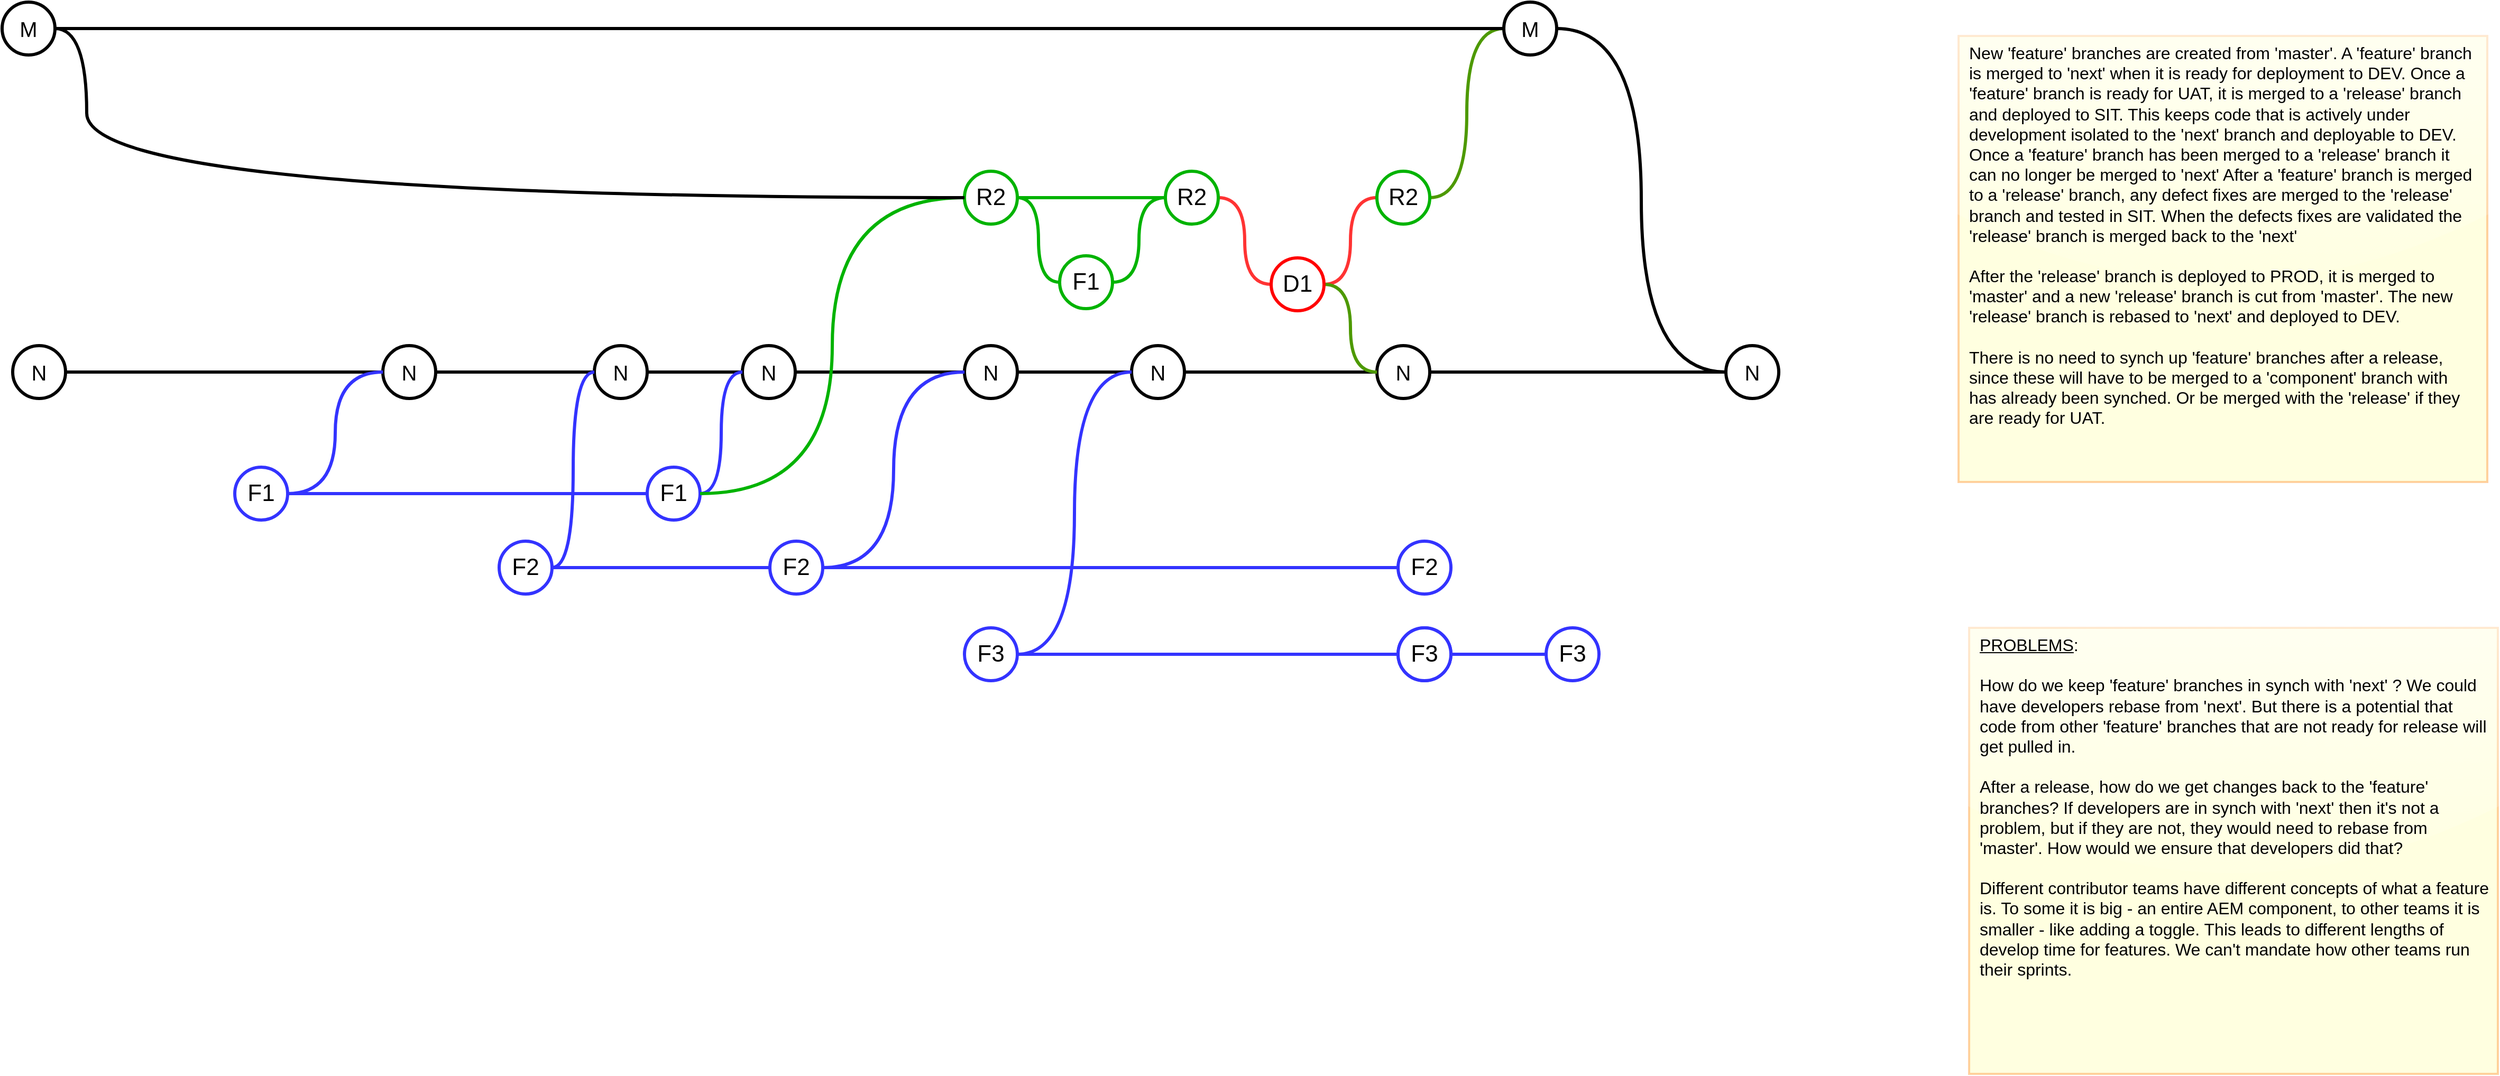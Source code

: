 <mxfile version="16.4.3" type="github">
  <diagram name="release" id="SDYwkOnSaY7hF5fSzO1D">
    <mxGraphModel dx="2495" dy="1125" grid="1" gridSize="10" guides="1" tooltips="1" connect="1" arrows="1" fold="1" page="1" pageScale="1" pageWidth="413" pageHeight="291" math="0" shadow="0">
      <root>
        <mxCell id="_iJ6i44_C3ucZC2toOJO-0" />
        <mxCell id="_iJ6i44_C3ucZC2toOJO-1" parent="_iJ6i44_C3ucZC2toOJO-0" />
        <mxCell id="_iJ6i44_C3ucZC2toOJO-3" value="N" style="ellipse;whiteSpace=wrap;html=1;aspect=fixed;fontSize=20;strokeWidth=3;" parent="_iJ6i44_C3ucZC2toOJO-1" vertex="1">
          <mxGeometry x="60" y="843" width="50" height="50" as="geometry" />
        </mxCell>
        <mxCell id="_iJ6i44_C3ucZC2toOJO-5" style="edgeStyle=orthogonalEdgeStyle;curved=1;rounded=0;orthogonalLoop=1;jettySize=auto;html=1;entryX=0;entryY=0.5;entryDx=0;entryDy=0;fontSize=20;endArrow=none;endFill=0;strokeColor=#000000;strokeWidth=3;" parent="_iJ6i44_C3ucZC2toOJO-1" source="_iJ6i44_C3ucZC2toOJO-6" target="_iJ6i44_C3ucZC2toOJO-17" edge="1">
          <mxGeometry relative="1" as="geometry" />
        </mxCell>
        <mxCell id="_iJ6i44_C3ucZC2toOJO-6" value="N" style="ellipse;whiteSpace=wrap;html=1;aspect=fixed;fontSize=20;strokeWidth=3;" parent="_iJ6i44_C3ucZC2toOJO-1" vertex="1">
          <mxGeometry x="410" y="843" width="50" height="50" as="geometry" />
        </mxCell>
        <mxCell id="_iJ6i44_C3ucZC2toOJO-7" style="edgeStyle=orthogonalEdgeStyle;curved=1;rounded=0;orthogonalLoop=1;jettySize=auto;html=1;exitX=1;exitY=0.5;exitDx=0;exitDy=0;entryX=0;entryY=0.5;entryDx=0;entryDy=0;fontSize=38;endArrow=none;endFill=0;strokeWidth=3;" parent="_iJ6i44_C3ucZC2toOJO-1" source="_iJ6i44_C3ucZC2toOJO-3" target="_iJ6i44_C3ucZC2toOJO-6" edge="1">
          <mxGeometry x="140" y="518" as="geometry" />
        </mxCell>
        <mxCell id="_iJ6i44_C3ucZC2toOJO-8" style="edgeStyle=orthogonalEdgeStyle;curved=1;rounded=0;orthogonalLoop=1;jettySize=auto;html=1;entryX=0;entryY=0.5;entryDx=0;entryDy=0;fontSize=24;endArrow=none;endFill=0;strokeWidth=3;strokeColor=#3333FF;" parent="_iJ6i44_C3ucZC2toOJO-1" source="_iJ6i44_C3ucZC2toOJO-12" target="_iJ6i44_C3ucZC2toOJO-6" edge="1">
          <mxGeometry x="140" y="518" as="geometry" />
        </mxCell>
        <mxCell id="_iJ6i44_C3ucZC2toOJO-9" style="edgeStyle=orthogonalEdgeStyle;curved=1;rounded=0;orthogonalLoop=1;jettySize=auto;html=1;entryX=0;entryY=0.5;entryDx=0;entryDy=0;fontSize=20;endArrow=none;endFill=0;strokeColor=#3333FF;strokeWidth=3;" parent="_iJ6i44_C3ucZC2toOJO-1" source="_iJ6i44_C3ucZC2toOJO-12" target="_iJ6i44_C3ucZC2toOJO-19" edge="1">
          <mxGeometry relative="1" as="geometry" />
        </mxCell>
        <mxCell id="_iJ6i44_C3ucZC2toOJO-12" value="F1" style="ellipse;whiteSpace=wrap;html=1;aspect=fixed;fontSize=22;strokeWidth=3;strokeColor=#3333FF;" parent="_iJ6i44_C3ucZC2toOJO-1" vertex="1">
          <mxGeometry x="270" y="958" width="50" height="50" as="geometry" />
        </mxCell>
        <mxCell id="_iJ6i44_C3ucZC2toOJO-14" style="edgeStyle=orthogonalEdgeStyle;curved=1;rounded=0;orthogonalLoop=1;jettySize=auto;html=1;entryX=0;entryY=0.5;entryDx=0;entryDy=0;fontSize=20;endArrow=none;endFill=0;strokeColor=#3333FF;strokeWidth=3;" parent="_iJ6i44_C3ucZC2toOJO-1" source="_iJ6i44_C3ucZC2toOJO-16" target="_iJ6i44_C3ucZC2toOJO-42" edge="1">
          <mxGeometry relative="1" as="geometry" />
        </mxCell>
        <mxCell id="_iJ6i44_C3ucZC2toOJO-16" value="F2" style="ellipse;whiteSpace=wrap;html=1;aspect=fixed;fontSize=22;strokeWidth=3;strokeColor=#3333FF;" parent="_iJ6i44_C3ucZC2toOJO-1" vertex="1">
          <mxGeometry x="520" y="1028" width="50" height="50" as="geometry" />
        </mxCell>
        <mxCell id="_iJ6i44_C3ucZC2toOJO-17" value="N" style="ellipse;whiteSpace=wrap;html=1;aspect=fixed;fontSize=20;strokeWidth=3;" parent="_iJ6i44_C3ucZC2toOJO-1" vertex="1">
          <mxGeometry x="610" y="843" width="50" height="50" as="geometry" />
        </mxCell>
        <mxCell id="_iJ6i44_C3ucZC2toOJO-18" style="edgeStyle=orthogonalEdgeStyle;curved=1;rounded=0;orthogonalLoop=1;jettySize=auto;html=1;fontSize=20;endArrow=none;endFill=0;strokeWidth=3;entryX=0;entryY=0.5;entryDx=0;entryDy=0;strokeColor=#3333FF;" parent="_iJ6i44_C3ucZC2toOJO-1" source="_iJ6i44_C3ucZC2toOJO-16" target="_iJ6i44_C3ucZC2toOJO-17" edge="1">
          <mxGeometry x="140" y="518" as="geometry" />
        </mxCell>
        <mxCell id="_iJ6i44_C3ucZC2toOJO-19" value="F1" style="ellipse;whiteSpace=wrap;html=1;aspect=fixed;fontSize=22;strokeWidth=3;strokeColor=#3333FF;" parent="_iJ6i44_C3ucZC2toOJO-1" vertex="1">
          <mxGeometry x="660" y="958" width="50" height="50" as="geometry" />
        </mxCell>
        <mxCell id="_iJ6i44_C3ucZC2toOJO-20" style="edgeStyle=orthogonalEdgeStyle;curved=1;rounded=0;orthogonalLoop=1;jettySize=auto;html=1;entryX=0;entryY=0.5;entryDx=0;entryDy=0;fontSize=20;endArrow=none;endFill=0;strokeColor=#000000;strokeWidth=3;" parent="_iJ6i44_C3ucZC2toOJO-1" source="_iJ6i44_C3ucZC2toOJO-22" target="_iJ6i44_C3ucZC2toOJO-39" edge="1">
          <mxGeometry relative="1" as="geometry" />
        </mxCell>
        <mxCell id="_iJ6i44_C3ucZC2toOJO-22" value="N" style="ellipse;whiteSpace=wrap;html=1;aspect=fixed;fontSize=20;strokeWidth=3;" parent="_iJ6i44_C3ucZC2toOJO-1" vertex="1">
          <mxGeometry x="750" y="843" width="50" height="50" as="geometry" />
        </mxCell>
        <mxCell id="_iJ6i44_C3ucZC2toOJO-23" style="edgeStyle=orthogonalEdgeStyle;curved=1;rounded=0;orthogonalLoop=1;jettySize=auto;html=1;entryX=0;entryY=0.5;entryDx=0;entryDy=0;fontSize=20;endArrow=none;endFill=0;strokeWidth=3;" parent="_iJ6i44_C3ucZC2toOJO-1" source="_iJ6i44_C3ucZC2toOJO-17" target="_iJ6i44_C3ucZC2toOJO-22" edge="1">
          <mxGeometry x="140" y="518" as="geometry" />
        </mxCell>
        <mxCell id="_iJ6i44_C3ucZC2toOJO-24" style="edgeStyle=orthogonalEdgeStyle;curved=1;rounded=0;orthogonalLoop=1;jettySize=auto;html=1;entryX=0;entryY=0.5;entryDx=0;entryDy=0;fontSize=20;endArrow=none;endFill=0;strokeWidth=3;strokeColor=#3333FF;" parent="_iJ6i44_C3ucZC2toOJO-1" source="_iJ6i44_C3ucZC2toOJO-19" target="_iJ6i44_C3ucZC2toOJO-22" edge="1">
          <mxGeometry x="140" y="518" as="geometry" />
        </mxCell>
        <mxCell id="_iJ6i44_C3ucZC2toOJO-25" value="R2" style="ellipse;whiteSpace=wrap;html=1;aspect=fixed;fontSize=22;strokeWidth=3;strokeColor=#00B300;" parent="_iJ6i44_C3ucZC2toOJO-1" vertex="1">
          <mxGeometry x="960" y="678" width="50" height="50" as="geometry" />
        </mxCell>
        <mxCell id="_iJ6i44_C3ucZC2toOJO-27" style="edgeStyle=orthogonalEdgeStyle;curved=1;rounded=0;orthogonalLoop=1;jettySize=auto;html=1;entryX=0;entryY=0.5;entryDx=0;entryDy=0;fontSize=22;endArrow=none;endFill=0;strokeWidth=3;strokeColor=#00B300;" parent="_iJ6i44_C3ucZC2toOJO-1" source="_iJ6i44_C3ucZC2toOJO-19" target="_iJ6i44_C3ucZC2toOJO-25" edge="1">
          <mxGeometry x="140" y="518" as="geometry" />
        </mxCell>
        <mxCell id="_iJ6i44_C3ucZC2toOJO-28" value="F1" style="ellipse;whiteSpace=wrap;html=1;aspect=fixed;fontSize=22;strokeWidth=3;strokeColor=#00B300;" parent="_iJ6i44_C3ucZC2toOJO-1" vertex="1">
          <mxGeometry x="1050" y="758" width="50" height="50" as="geometry" />
        </mxCell>
        <mxCell id="_iJ6i44_C3ucZC2toOJO-29" style="edgeStyle=orthogonalEdgeStyle;curved=1;rounded=0;orthogonalLoop=1;jettySize=auto;html=1;entryX=0;entryY=0.5;entryDx=0;entryDy=0;fontSize=20;endArrow=none;endFill=0;strokeColor=#00B300;strokeWidth=3;" parent="_iJ6i44_C3ucZC2toOJO-1" source="_iJ6i44_C3ucZC2toOJO-25" target="_iJ6i44_C3ucZC2toOJO-28" edge="1">
          <mxGeometry x="140" y="518" as="geometry" />
        </mxCell>
        <mxCell id="f3lHC2IzpjxRuybxEILP-2" style="edgeStyle=orthogonalEdgeStyle;rounded=0;orthogonalLoop=1;jettySize=auto;html=1;entryX=0;entryY=0.5;entryDx=0;entryDy=0;endArrow=none;endFill=0;curved=1;strokeWidth=3;strokeColor=#FF3333;" edge="1" parent="_iJ6i44_C3ucZC2toOJO-1" source="_iJ6i44_C3ucZC2toOJO-31" target="f3lHC2IzpjxRuybxEILP-1">
          <mxGeometry relative="1" as="geometry" />
        </mxCell>
        <mxCell id="_iJ6i44_C3ucZC2toOJO-31" value="R2" style="ellipse;whiteSpace=wrap;html=1;aspect=fixed;fontSize=22;strokeWidth=3;strokeColor=#00B300;" parent="_iJ6i44_C3ucZC2toOJO-1" vertex="1">
          <mxGeometry x="1150" y="678" width="50" height="50" as="geometry" />
        </mxCell>
        <mxCell id="_iJ6i44_C3ucZC2toOJO-32" style="edgeStyle=orthogonalEdgeStyle;curved=1;rounded=0;orthogonalLoop=1;jettySize=auto;html=1;entryX=0;entryY=0.5;entryDx=0;entryDy=0;fontSize=20;endArrow=none;endFill=0;strokeColor=#00B300;strokeWidth=3;" parent="_iJ6i44_C3ucZC2toOJO-1" source="_iJ6i44_C3ucZC2toOJO-25" target="_iJ6i44_C3ucZC2toOJO-31" edge="1">
          <mxGeometry x="140" y="518" as="geometry" />
        </mxCell>
        <mxCell id="_iJ6i44_C3ucZC2toOJO-33" style="edgeStyle=orthogonalEdgeStyle;curved=1;rounded=0;orthogonalLoop=1;jettySize=auto;html=1;fontSize=20;endArrow=none;endFill=0;strokeColor=#00B300;strokeWidth=3;entryX=0;entryY=0.5;entryDx=0;entryDy=0;" parent="_iJ6i44_C3ucZC2toOJO-1" source="_iJ6i44_C3ucZC2toOJO-28" target="_iJ6i44_C3ucZC2toOJO-31" edge="1">
          <mxGeometry x="140" y="518" as="geometry">
            <mxPoint x="1120" y="698" as="targetPoint" />
          </mxGeometry>
        </mxCell>
        <mxCell id="e6lGBRluWbpVPNSCwL4w-2" style="edgeStyle=orthogonalEdgeStyle;curved=1;rounded=0;orthogonalLoop=1;jettySize=auto;html=1;entryX=0;entryY=0.5;entryDx=0;entryDy=0;endArrow=none;endFill=0;strokeWidth=3;" parent="_iJ6i44_C3ucZC2toOJO-1" source="_iJ6i44_C3ucZC2toOJO-34" target="f3lHC2IzpjxRuybxEILP-5" edge="1">
          <mxGeometry relative="1" as="geometry" />
        </mxCell>
        <mxCell id="_iJ6i44_C3ucZC2toOJO-34" value="M" style="ellipse;whiteSpace=wrap;html=1;aspect=fixed;fontSize=20;strokeWidth=3;" parent="_iJ6i44_C3ucZC2toOJO-1" vertex="1">
          <mxGeometry x="1470" y="518" width="50" height="50" as="geometry" />
        </mxCell>
        <mxCell id="_iJ6i44_C3ucZC2toOJO-35" style="edgeStyle=orthogonalEdgeStyle;curved=1;rounded=0;orthogonalLoop=1;jettySize=auto;html=1;entryX=0;entryY=0.5;entryDx=0;entryDy=0;fontSize=20;endArrow=none;endFill=0;strokeColor=#4D9900;strokeWidth=3;exitX=1;exitY=0.5;exitDx=0;exitDy=0;" parent="_iJ6i44_C3ucZC2toOJO-1" source="f3lHC2IzpjxRuybxEILP-3" target="_iJ6i44_C3ucZC2toOJO-34" edge="1">
          <mxGeometry x="140" y="518" as="geometry" />
        </mxCell>
        <mxCell id="_iJ6i44_C3ucZC2toOJO-36" style="edgeStyle=orthogonalEdgeStyle;curved=1;rounded=0;orthogonalLoop=1;jettySize=auto;html=1;entryX=0;entryY=0.5;entryDx=0;entryDy=0;fontSize=20;endArrow=none;endFill=0;strokeColor=#000000;strokeWidth=3;" parent="_iJ6i44_C3ucZC2toOJO-1" source="_iJ6i44_C3ucZC2toOJO-37" target="_iJ6i44_C3ucZC2toOJO-34" edge="1">
          <mxGeometry relative="1" as="geometry" />
        </mxCell>
        <mxCell id="e6lGBRluWbpVPNSCwL4w-0" style="edgeStyle=orthogonalEdgeStyle;rounded=0;orthogonalLoop=1;jettySize=auto;html=1;entryX=0;entryY=0.5;entryDx=0;entryDy=0;curved=1;strokeWidth=3;endArrow=none;endFill=0;" parent="_iJ6i44_C3ucZC2toOJO-1" source="_iJ6i44_C3ucZC2toOJO-37" target="_iJ6i44_C3ucZC2toOJO-25" edge="1">
          <mxGeometry relative="1" as="geometry">
            <Array as="points">
              <mxPoint x="130" y="543" />
              <mxPoint x="130" y="703" />
            </Array>
          </mxGeometry>
        </mxCell>
        <mxCell id="_iJ6i44_C3ucZC2toOJO-37" value="M" style="ellipse;whiteSpace=wrap;html=1;aspect=fixed;fontSize=20;strokeWidth=3;" parent="_iJ6i44_C3ucZC2toOJO-1" vertex="1">
          <mxGeometry x="50" y="518" width="50" height="50" as="geometry" />
        </mxCell>
        <mxCell id="_iJ6i44_C3ucZC2toOJO-38" style="edgeStyle=orthogonalEdgeStyle;curved=1;rounded=0;orthogonalLoop=1;jettySize=auto;html=1;fontSize=20;endArrow=none;endFill=0;strokeColor=#000000;strokeWidth=3;" parent="_iJ6i44_C3ucZC2toOJO-1" source="_iJ6i44_C3ucZC2toOJO-39" target="_iJ6i44_C3ucZC2toOJO-47" edge="1">
          <mxGeometry relative="1" as="geometry" />
        </mxCell>
        <mxCell id="_iJ6i44_C3ucZC2toOJO-39" value="N" style="ellipse;whiteSpace=wrap;html=1;aspect=fixed;fontSize=20;strokeWidth=3;" parent="_iJ6i44_C3ucZC2toOJO-1" vertex="1">
          <mxGeometry x="960" y="843" width="50" height="50" as="geometry" />
        </mxCell>
        <mxCell id="_iJ6i44_C3ucZC2toOJO-40" style="edgeStyle=orthogonalEdgeStyle;curved=1;rounded=0;orthogonalLoop=1;jettySize=auto;html=1;entryX=0;entryY=0.5;entryDx=0;entryDy=0;fontSize=20;endArrow=none;endFill=0;strokeColor=#3333FF;strokeWidth=3;" parent="_iJ6i44_C3ucZC2toOJO-1" source="_iJ6i44_C3ucZC2toOJO-42" target="_iJ6i44_C3ucZC2toOJO-39" edge="1">
          <mxGeometry relative="1" as="geometry" />
        </mxCell>
        <mxCell id="_iJ6i44_C3ucZC2toOJO-41" style="edgeStyle=orthogonalEdgeStyle;curved=1;rounded=0;orthogonalLoop=1;jettySize=auto;html=1;fontFamily=Helvetica;fontSize=17;fontColor=#FFFFFF;endArrow=none;endFill=0;strokeColor=#3333FF;strokeWidth=3;" parent="_iJ6i44_C3ucZC2toOJO-1" source="_iJ6i44_C3ucZC2toOJO-42" target="_iJ6i44_C3ucZC2toOJO-52" edge="1">
          <mxGeometry relative="1" as="geometry" />
        </mxCell>
        <mxCell id="_iJ6i44_C3ucZC2toOJO-42" value="F2" style="ellipse;whiteSpace=wrap;html=1;aspect=fixed;fontSize=22;strokeWidth=3;strokeColor=#3333FF;" parent="_iJ6i44_C3ucZC2toOJO-1" vertex="1">
          <mxGeometry x="776" y="1028" width="50" height="50" as="geometry" />
        </mxCell>
        <mxCell id="f3lHC2IzpjxRuybxEILP-8" style="edgeStyle=orthogonalEdgeStyle;curved=1;rounded=0;orthogonalLoop=1;jettySize=auto;html=1;entryX=0;entryY=0.5;entryDx=0;entryDy=0;endArrow=none;endFill=0;strokeColor=#000000;strokeWidth=3;" edge="1" parent="_iJ6i44_C3ucZC2toOJO-1" source="_iJ6i44_C3ucZC2toOJO-45" target="f3lHC2IzpjxRuybxEILP-5">
          <mxGeometry relative="1" as="geometry" />
        </mxCell>
        <mxCell id="_iJ6i44_C3ucZC2toOJO-45" value="N" style="ellipse;whiteSpace=wrap;html=1;aspect=fixed;fontSize=20;strokeWidth=3;" parent="_iJ6i44_C3ucZC2toOJO-1" vertex="1">
          <mxGeometry x="1350" y="843" width="50" height="50" as="geometry" />
        </mxCell>
        <mxCell id="_iJ6i44_C3ucZC2toOJO-46" style="edgeStyle=orthogonalEdgeStyle;curved=1;rounded=0;orthogonalLoop=1;jettySize=auto;html=1;fontSize=20;endArrow=none;endFill=0;strokeColor=#000000;strokeWidth=3;entryX=0;entryY=0.5;entryDx=0;entryDy=0;" parent="_iJ6i44_C3ucZC2toOJO-1" source="_iJ6i44_C3ucZC2toOJO-47" target="_iJ6i44_C3ucZC2toOJO-45" edge="1">
          <mxGeometry relative="1" as="geometry">
            <mxPoint x="1460" y="910" as="targetPoint" />
          </mxGeometry>
        </mxCell>
        <mxCell id="_iJ6i44_C3ucZC2toOJO-47" value="N" style="ellipse;whiteSpace=wrap;html=1;aspect=fixed;fontSize=20;strokeWidth=3;" parent="_iJ6i44_C3ucZC2toOJO-1" vertex="1">
          <mxGeometry x="1118" y="843" width="50" height="50" as="geometry" />
        </mxCell>
        <mxCell id="_iJ6i44_C3ucZC2toOJO-48" style="edgeStyle=orthogonalEdgeStyle;curved=1;rounded=0;orthogonalLoop=1;jettySize=auto;html=1;entryX=0;entryY=0.5;entryDx=0;entryDy=0;fontSize=20;endArrow=none;endFill=0;strokeColor=#3333FF;strokeWidth=3;" parent="_iJ6i44_C3ucZC2toOJO-1" source="_iJ6i44_C3ucZC2toOJO-51" target="_iJ6i44_C3ucZC2toOJO-47" edge="1">
          <mxGeometry relative="1" as="geometry" />
        </mxCell>
        <mxCell id="_iJ6i44_C3ucZC2toOJO-49" style="edgeStyle=orthogonalEdgeStyle;curved=1;rounded=0;orthogonalLoop=1;jettySize=auto;html=1;entryX=0;entryY=0.5;entryDx=0;entryDy=0;fontFamily=Helvetica;fontSize=17;fontColor=#FFFFFF;endArrow=none;endFill=0;strokeColor=#3333FF;strokeWidth=3;" parent="_iJ6i44_C3ucZC2toOJO-1" source="_iJ6i44_C3ucZC2toOJO-51" target="_iJ6i44_C3ucZC2toOJO-60" edge="1">
          <mxGeometry relative="1" as="geometry" />
        </mxCell>
        <mxCell id="_iJ6i44_C3ucZC2toOJO-51" value="F3" style="ellipse;whiteSpace=wrap;html=1;aspect=fixed;fontSize=22;strokeWidth=3;strokeColor=#3333FF;" parent="_iJ6i44_C3ucZC2toOJO-1" vertex="1">
          <mxGeometry x="960" y="1110" width="50" height="50" as="geometry" />
        </mxCell>
        <mxCell id="_iJ6i44_C3ucZC2toOJO-52" value="F2" style="ellipse;whiteSpace=wrap;html=1;aspect=fixed;fontSize=22;strokeWidth=3;strokeColor=#3333FF;" parent="_iJ6i44_C3ucZC2toOJO-1" vertex="1">
          <mxGeometry x="1370" y="1028" width="50" height="50" as="geometry" />
        </mxCell>
        <mxCell id="_iJ6i44_C3ucZC2toOJO-59" style="edgeStyle=orthogonalEdgeStyle;curved=1;rounded=0;orthogonalLoop=1;jettySize=auto;html=1;entryX=0;entryY=0.5;entryDx=0;entryDy=0;fontFamily=Helvetica;fontSize=17;fontColor=#FFFFFF;endArrow=none;endFill=0;strokeColor=#3333FF;strokeWidth=3;" parent="_iJ6i44_C3ucZC2toOJO-1" source="_iJ6i44_C3ucZC2toOJO-60" target="_iJ6i44_C3ucZC2toOJO-65" edge="1">
          <mxGeometry relative="1" as="geometry" />
        </mxCell>
        <mxCell id="_iJ6i44_C3ucZC2toOJO-60" value="C3" style="ellipse;whiteSpace=wrap;html=1;aspect=fixed;fontSize=22;strokeWidth=3;strokeColor=#3333FF;" parent="_iJ6i44_C3ucZC2toOJO-1" vertex="1">
          <mxGeometry x="1370" y="1110" width="50" height="50" as="geometry" />
        </mxCell>
        <mxCell id="_iJ6i44_C3ucZC2toOJO-65" value="F3" style="ellipse;whiteSpace=wrap;html=1;aspect=fixed;fontSize=22;strokeWidth=3;strokeColor=#3333FF;" parent="_iJ6i44_C3ucZC2toOJO-1" vertex="1">
          <mxGeometry x="1510" y="1110" width="50" height="50" as="geometry" />
        </mxCell>
        <mxCell id="_iJ6i44_C3ucZC2toOJO-66" value="F3" style="ellipse;whiteSpace=wrap;html=1;aspect=fixed;fontSize=22;strokeWidth=3;strokeColor=#3333FF;" parent="_iJ6i44_C3ucZC2toOJO-1" vertex="1">
          <mxGeometry x="1370" y="1110" width="50" height="50" as="geometry" />
        </mxCell>
        <mxCell id="_iJ6i44_C3ucZC2toOJO-67" value="New &#39;feature&#39; branches are created from &#39;master&#39;. A &#39;feature&#39; branch is merged to &#39;next&#39; when it is ready for deployment to DEV. Once a &#39;feature&#39; branch is ready for UAT, it is merged to a &#39;release&#39; branch and deployed to SIT. This keeps code that is actively under development isolated to the &#39;next&#39; branch and deployable to DEV. Once a &#39;feature&#39; branch has been merged to a &#39;release&#39; branch it can no longer be merged to &#39;next&#39; After a &#39;feature&#39; branch is merged to a &#39;release&#39; branch, any defect fixes are merged to the &#39;release&#39; branch and tested in SIT. When the defects fixes are validated the &#39;release&#39; branch is merged back to the &#39;next&#39;&lt;br&gt;&lt;br&gt;After the &#39;release&#39; branch is deployed to PROD, it is merged to &#39;master&#39; and a new &#39;release&#39; branch is cut from &#39;master&#39;. The new &#39;release&#39; branch is rebased to &#39;next&#39; and deployed to DEV.&lt;br&gt;&lt;br&gt;There is no need to synch up &#39;feature&#39; branches after a release, since these will have to be merged to a &#39;component&#39; branch with has already been synched. Or be merged with the &#39;release&#39; if they are ready for UAT." style="text;html=1;strokeColor=#FFB366;fillColor=#FFFFCC;align=left;verticalAlign=top;whiteSpace=wrap;rounded=0;fontSize=16;perimeterSpacing=2;strokeWidth=2;opacity=60;shadow=0;glass=1;fontFamily=Helvetica;sketch=0;spacingLeft=8;labelPosition=center;verticalLabelPosition=middle;spacingRight=8;" parent="_iJ6i44_C3ucZC2toOJO-1" vertex="1">
          <mxGeometry x="1900" y="550" width="500" height="422" as="geometry" />
        </mxCell>
        <mxCell id="f3lHC2IzpjxRuybxEILP-0" value="&lt;u&gt;PROBLEMS&lt;/u&gt;:&lt;br&gt;&lt;br&gt;How do we keep &#39;feature&#39; branches in synch with &#39;next&#39; ? We could have developers rebase from &#39;next&#39;. But there is a potential that code from other &#39;feature&#39; branches that are not ready for release will get pulled in.&amp;nbsp;&lt;br&gt;&lt;br&gt;After a release, how do we get changes back to the &#39;feature&#39; branches? If developers are in synch with &#39;next&#39; then it&#39;s not a problem, but if they are not, they would need to rebase from &#39;master&#39;. How would we ensure that developers did that?&amp;nbsp;&lt;br&gt;&lt;br&gt;Different contributor teams have different concepts of what a feature is. To some it is big - an entire AEM component, to other teams it is smaller - like adding a toggle. This leads to different lengths of develop time for features. We can&#39;t mandate how other teams run their sprints." style="text;html=1;strokeColor=#FFB366;fillColor=#FFFFCC;align=left;verticalAlign=top;whiteSpace=wrap;rounded=0;fontSize=16;perimeterSpacing=2;strokeWidth=2;opacity=60;shadow=0;glass=1;fontFamily=Helvetica;sketch=0;spacingLeft=8;labelPosition=center;verticalLabelPosition=middle;spacingRight=8;" vertex="1" parent="_iJ6i44_C3ucZC2toOJO-1">
          <mxGeometry x="1910" y="1110" width="500" height="422" as="geometry" />
        </mxCell>
        <mxCell id="f3lHC2IzpjxRuybxEILP-4" style="edgeStyle=orthogonalEdgeStyle;curved=1;rounded=0;orthogonalLoop=1;jettySize=auto;html=1;entryX=0;entryY=0.5;entryDx=0;entryDy=0;endArrow=none;endFill=0;strokeColor=#FF3333;strokeWidth=3;" edge="1" parent="_iJ6i44_C3ucZC2toOJO-1" source="f3lHC2IzpjxRuybxEILP-1" target="f3lHC2IzpjxRuybxEILP-3">
          <mxGeometry relative="1" as="geometry" />
        </mxCell>
        <mxCell id="f3lHC2IzpjxRuybxEILP-7" style="edgeStyle=orthogonalEdgeStyle;curved=1;rounded=0;orthogonalLoop=1;jettySize=auto;html=1;entryX=0;entryY=0.5;entryDx=0;entryDy=0;endArrow=none;endFill=0;strokeColor=#4d9900;strokeWidth=3;" edge="1" parent="_iJ6i44_C3ucZC2toOJO-1" source="f3lHC2IzpjxRuybxEILP-1" target="_iJ6i44_C3ucZC2toOJO-45">
          <mxGeometry relative="1" as="geometry" />
        </mxCell>
        <mxCell id="f3lHC2IzpjxRuybxEILP-1" value="D1" style="ellipse;whiteSpace=wrap;html=1;aspect=fixed;fontSize=22;strokeWidth=3;strokeColor=#FF0000;" vertex="1" parent="_iJ6i44_C3ucZC2toOJO-1">
          <mxGeometry x="1250" y="760" width="50" height="50" as="geometry" />
        </mxCell>
        <mxCell id="f3lHC2IzpjxRuybxEILP-3" value="R2" style="ellipse;whiteSpace=wrap;html=1;aspect=fixed;fontSize=22;strokeWidth=3;strokeColor=#00B300;" vertex="1" parent="_iJ6i44_C3ucZC2toOJO-1">
          <mxGeometry x="1350" y="678" width="50" height="50" as="geometry" />
        </mxCell>
        <mxCell id="f3lHC2IzpjxRuybxEILP-5" value="N" style="ellipse;whiteSpace=wrap;html=1;aspect=fixed;fontSize=20;strokeWidth=3;" vertex="1" parent="_iJ6i44_C3ucZC2toOJO-1">
          <mxGeometry x="1680" y="843" width="50" height="50" as="geometry" />
        </mxCell>
      </root>
    </mxGraphModel>
  </diagram>
</mxfile>
